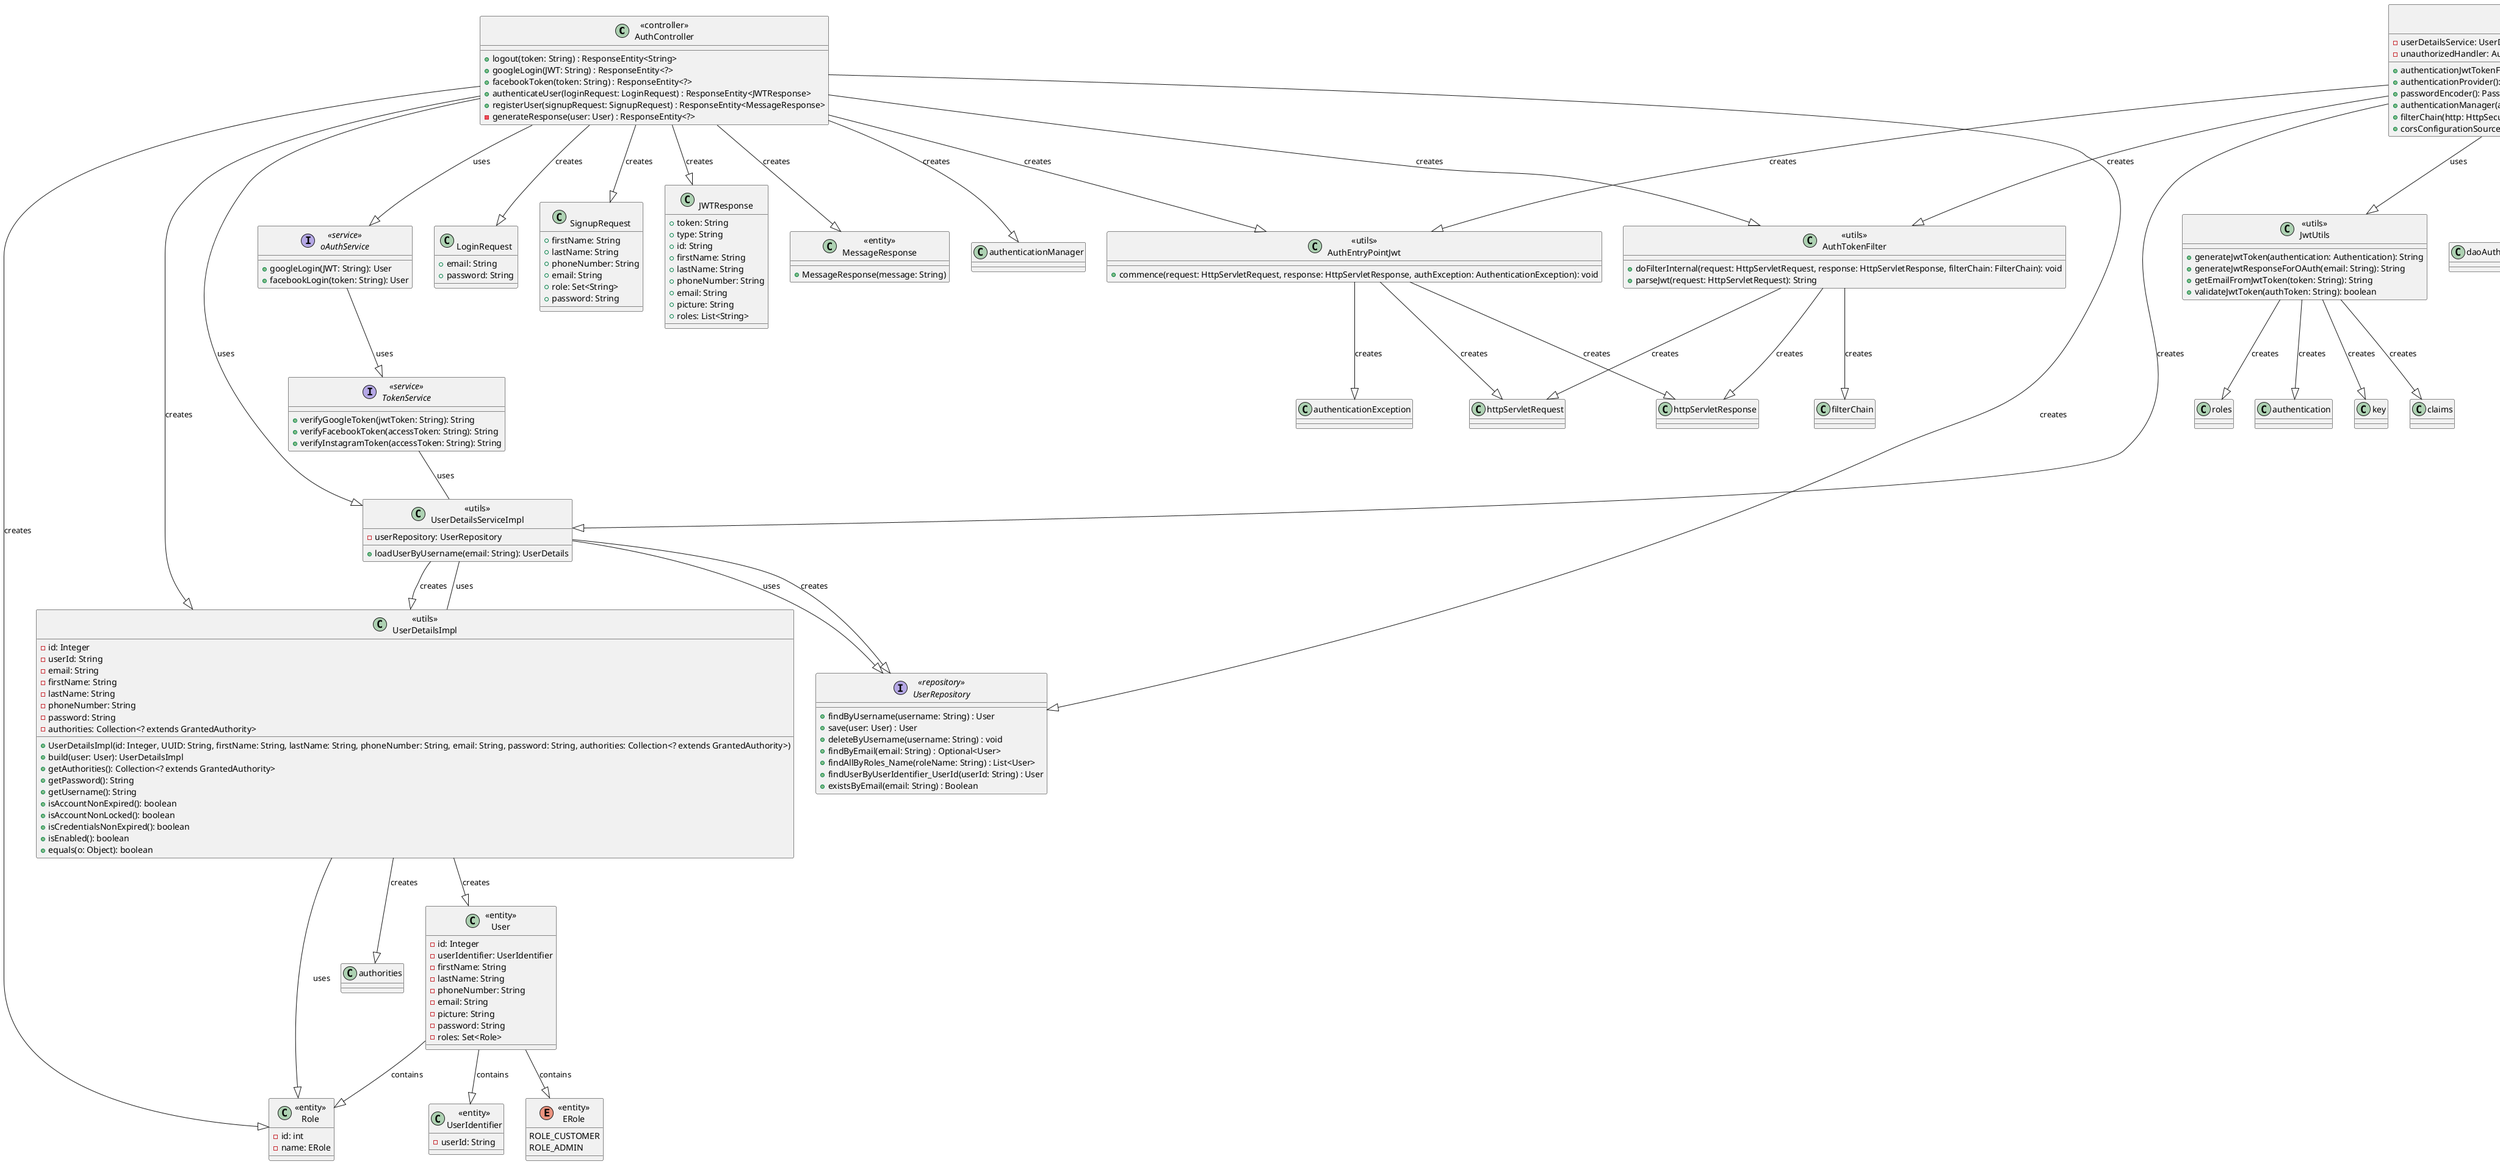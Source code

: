 @startuml
skinparam class {
    BackgroundColor<<entity>> Wheat
    BackgroundColor<<controller>> LightSkyBlue
    BackgroundColor<<service>> LightGreen
    BackgroundColor<<repository>> LightCoral
    BackgroundColor<<mapper>> Khaki
    BackgroundColor<<interface>> LightSkyBlue
    BackgroundColor<<utils>> LightGray
}

' AuthController for handling authentication endpoints
class "<<controller>>\nAuthController" as authController {
    + logout(token: String) : ResponseEntity<String>
    + googleLogin(JWT: String) : ResponseEntity<?>
    + facebookToken(token: String) : ResponseEntity<?>
    + authenticateUser(loginRequest: LoginRequest) : ResponseEntity<JWTResponse>
    + registerUser(signupRequest: SignupRequest) : ResponseEntity<MessageResponse>
    - generateResponse(user: User) : ResponseEntity<?>
}


' UserRepository interface for managing user data
interface "<<repository>>\nUserRepository" as userRepository {
    + findByUsername(username: String) : User
    + save(user: User) : User
    + deleteByUsername(username: String) : void
    + findByEmail(email: String) : Optional<User>
    + findAllByRoles_Name(roleName: String) : List<User>
    + findUserByUserIdentifier_UserId(userId: String) : User
    + existsByEmail(email: String) : Boolean
}

' RoleRepository interface for managing roles
interface "<<repository>>\nRoleRepository" as roleRepository {
    + findByName(name: ERole) : Optional<Role>
}

' OAuth service interface
interface "<<service>>\noAuthService" as oAuthService {
    + googleLogin(JWT: String): User
    + facebookLogin(token: String): User
}

' TokenService interface for OAuth
interface "<<service>>\nTokenService" as tokenServiceOAuth {
    + verifyGoogleToken(jwtToken: String): String
    + verifyFacebookToken(accessToken: String): String
    + verifyInstagramToken(accessToken: String): String
}

' ERole enum for roles
enum "<<entity>>\nERole" as ERole {
    ROLE_CUSTOMER
    ROLE_ADMIN
}

' Role class
class "<<entity>>\nRole" as roleClass {
    - id: int
    - name: ERole
}

' User class with modifications
class "<<entity>>\nUser" as userModified {
    - id: Integer
    - userIdentifier: UserIdentifier
    - firstName: String
    - lastName: String
    - phoneNumber: String
    - email: String
    - picture: String
    - password: String
    - roles: Set<Role>
}

' UserIdentifier embedded class
class "<<entity>>\nUserIdentifier" as userIdentifier {
    - userId: String
}

' LoginRequest class
class "\nLoginRequest" as loginRequest {
    + email: String
    + password: String
}

' SignupRequest class
class "\nSignupRequest" as signupRequest {
    + firstName: String
    + lastName: String
    + phoneNumber: String
    + email: String
    + role: Set<String>
    + password: String
}

' JWTResponse class
class "\nJWTResponse" as jwtResponse {
    + token: String
    + type: String
    + id: String
    + firstName: String
    + lastName: String
    + phoneNumber: String
    + email: String
    + picture: String
    + roles: List<String>
}

' MessageResponse class
class "<<entity>>\nMessageResponse" as messageResponse {
    + MessageResponse(message: String)
}

' AuthEntryPointJwt class
class "<<utils>>\nAuthEntryPointJwt" as authEntryPointJwt {
    + commence(request: HttpServletRequest, response: HttpServletResponse, authException: AuthenticationException): void
}

' AuthTokenFilter class
class "<<utils>>\nAuthTokenFilter" as authTokenFilter {
    + doFilterInternal(request: HttpServletRequest, response: HttpServletResponse, filterChain: FilterChain): void
    + parseJwt(request: HttpServletRequest): String
}

' JwtUtils class
class "<<utils>>\nJwtUtils" as jwtUtils {
    + generateJwtToken(authentication: Authentication): String
    + generateJwtResponseForOAuth(email: String): String
    + getEmailFromJwtToken(token: String): String
    + validateJwtToken(authToken: String): boolean
}

' UserDetailsImpl class
class "<<utils>>\nUserDetailsImpl" as userDetailsImpl {
    - id: Integer
    - userId: String
    - email: String
    - firstName: String
    - lastName: String
    - phoneNumber: String
    - password: String
    - authorities: Collection<? extends GrantedAuthority>
    + UserDetailsImpl(id: Integer, UUID: String, firstName: String, lastName: String, phoneNumber: String, email: String, password: String, authorities: Collection<? extends GrantedAuthority>)
    + build(user: User): UserDetailsImpl
    + getAuthorities(): Collection<? extends GrantedAuthority>
    + getPassword(): String
    + getUsername(): String
    + isAccountNonExpired(): boolean
    + isAccountNonLocked(): boolean
    + isCredentialsNonExpired(): boolean
    + isEnabled(): boolean
    + equals(o: Object): boolean
}

' UserDetailsServiceImpl class
class "<<utils>>\nUserDetailsServiceImpl" as userDetailsServiceImpl {
    - userRepository: UserRepository
    + loadUserByUsername(email: String): UserDetails
}

' WebSecurityConfig class
class "<<utils>>\nWebSecurityConfig" as webSecurityConfig {
    - userDetailsService: UserDetailsServiceImpl
    - unauthorizedHandler: AuthEntryPointJwt
    + authenticationJwtTokenFilter(): AuthTokenFilter
    + authenticationProvider(): DaoAuthenticationProvider
    + passwordEncoder(): PasswordEncoder
    + authenticationManager(authConfig: AuthenticationConfiguration): AuthenticationManager
    + filterChain(http: HttpSecurity): SecurityFilterChain
    + corsConfigurationSource(): CorsConfigurationSource
}

' Relationships

authController --|> oAuthService: uses
oAuthService --|> tokenServiceOAuth: uses
tokenServiceOAuth -- userDetailsServiceImpl: uses
userDetailsServiceImpl -- userDetailsImpl: uses
userDetailsImpl --|> roleClass: uses
authController --|> userDetailsServiceImpl: uses
userDetailsServiceImpl --|> userRepository: uses
userDetailsServiceImpl --|> userDetailsImpl: creates
authController --|> userDetailsImpl: creates
authController --|> authEntryPointJwt: creates
authController --|> authTokenFilter: creates
authController --|> userRepository: creates
authController --|> authenticationManager: creates
authController --|> roleClass: creates
authController --|> loginRequest: creates
authController --|> signupRequest: creates
authController --|> jwtResponse: creates
authController --|> messageResponse: creates
authEntryPointJwt --|> httpServletRequest: creates
authEntryPointJwt --|> httpServletResponse: creates
authEntryPointJwt --|> authenticationException: creates
authTokenFilter --|> httpServletRequest: creates
authTokenFilter --|> httpServletResponse: creates
authTokenFilter --|> filterChain: creates
jwtUtils --|> authentication: creates
jwtUtils --|> key: creates
jwtUtils --|> claims: creates
jwtUtils --|> roles: creates
userDetailsImpl --|> authorities: creates
userDetailsImpl --|> userModified: creates
userModified --|> userIdentifier: contains
userModified --|> roleClass: contains
userModified --|> ERole: contains
userDetailsServiceImpl --|> userRepository: creates
webSecurityConfig --|> userDetailsServiceImpl: creates
webSecurityConfig --|> authEntryPointJwt: creates
webSecurityConfig --|> authTokenFilter: creates
webSecurityConfig --|> daoAuthenticationProvider: creates
webSecurityConfig --|> passwordEncoder: creates
webSecurityConfig --|> authenticationConfiguration: creates
webSecurityConfig --|> httpSecurity: creates
webSecurityConfig --|> corsConfigurationSource: creates
webSecurityConfig --|> roleRepository: creates
webSecurityConfig --|> jwtUtils: uses

@enduml
